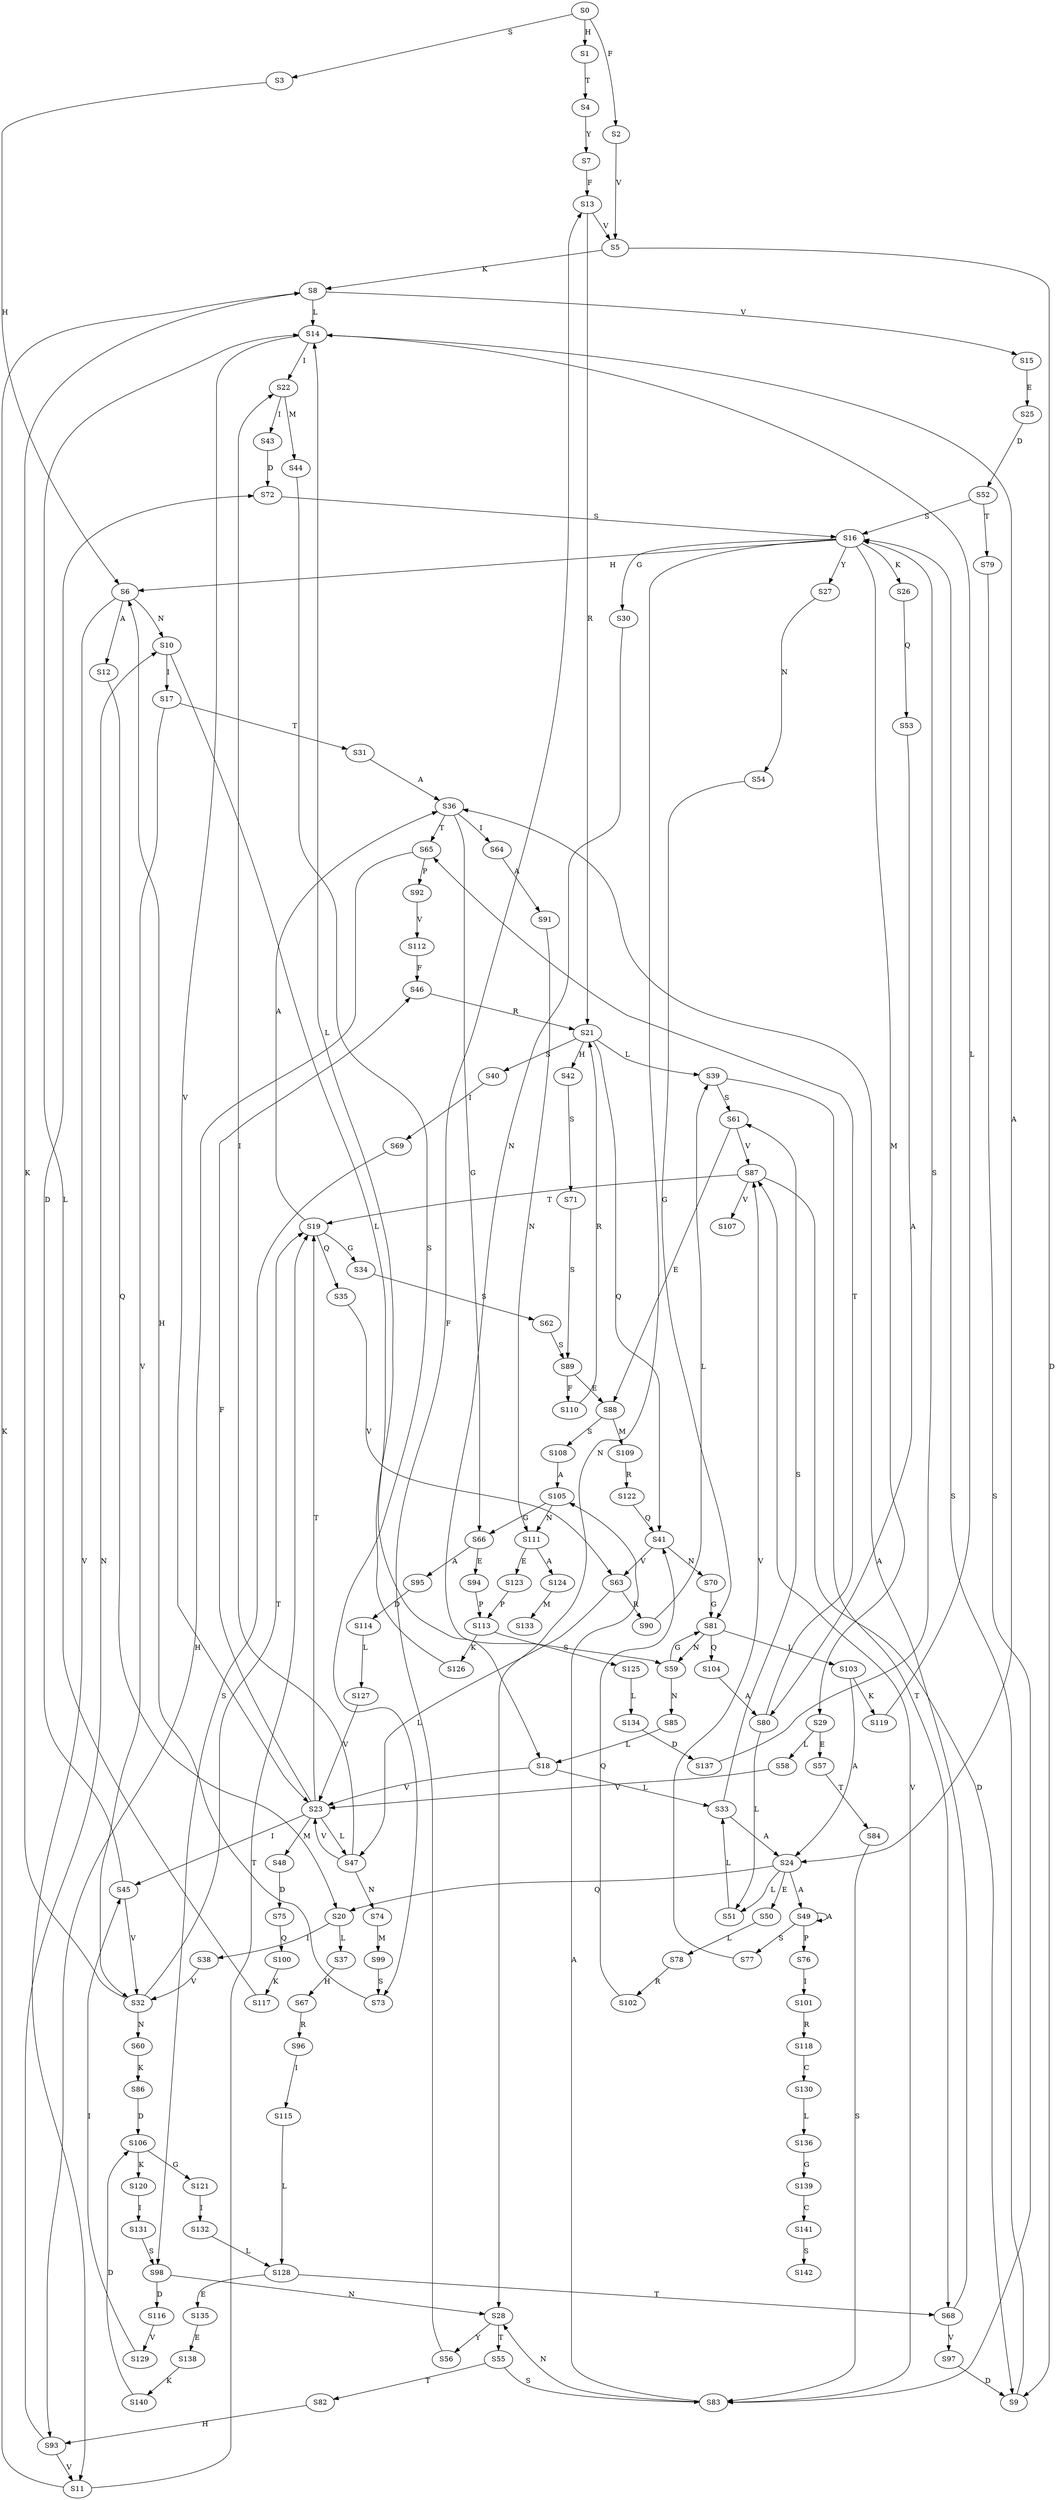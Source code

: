 strict digraph  {
	S0 -> S1 [ label = H ];
	S0 -> S2 [ label = F ];
	S0 -> S3 [ label = S ];
	S1 -> S4 [ label = T ];
	S2 -> S5 [ label = V ];
	S3 -> S6 [ label = H ];
	S4 -> S7 [ label = Y ];
	S5 -> S8 [ label = K ];
	S5 -> S9 [ label = D ];
	S6 -> S10 [ label = N ];
	S6 -> S11 [ label = V ];
	S6 -> S12 [ label = A ];
	S7 -> S13 [ label = F ];
	S8 -> S14 [ label = L ];
	S8 -> S15 [ label = V ];
	S9 -> S16 [ label = S ];
	S10 -> S17 [ label = I ];
	S10 -> S18 [ label = L ];
	S11 -> S8 [ label = K ];
	S11 -> S19 [ label = T ];
	S12 -> S20 [ label = Q ];
	S13 -> S5 [ label = V ];
	S13 -> S21 [ label = R ];
	S14 -> S22 [ label = I ];
	S14 -> S23 [ label = V ];
	S14 -> S24 [ label = A ];
	S15 -> S25 [ label = E ];
	S16 -> S26 [ label = K ];
	S16 -> S27 [ label = Y ];
	S16 -> S28 [ label = N ];
	S16 -> S29 [ label = M ];
	S16 -> S30 [ label = G ];
	S16 -> S6 [ label = H ];
	S17 -> S31 [ label = T ];
	S17 -> S32 [ label = V ];
	S18 -> S33 [ label = L ];
	S18 -> S23 [ label = V ];
	S19 -> S34 [ label = G ];
	S19 -> S35 [ label = Q ];
	S19 -> S36 [ label = A ];
	S20 -> S37 [ label = L ];
	S20 -> S38 [ label = I ];
	S21 -> S39 [ label = L ];
	S21 -> S40 [ label = S ];
	S21 -> S41 [ label = Q ];
	S21 -> S42 [ label = H ];
	S22 -> S43 [ label = I ];
	S22 -> S44 [ label = M ];
	S23 -> S45 [ label = I ];
	S23 -> S46 [ label = F ];
	S23 -> S47 [ label = L ];
	S23 -> S48 [ label = M ];
	S23 -> S19 [ label = T ];
	S24 -> S20 [ label = Q ];
	S24 -> S49 [ label = A ];
	S24 -> S50 [ label = E ];
	S24 -> S51 [ label = L ];
	S25 -> S52 [ label = D ];
	S26 -> S53 [ label = Q ];
	S27 -> S54 [ label = N ];
	S28 -> S55 [ label = T ];
	S28 -> S56 [ label = Y ];
	S29 -> S57 [ label = E ];
	S29 -> S58 [ label = L ];
	S30 -> S59 [ label = N ];
	S31 -> S36 [ label = A ];
	S32 -> S60 [ label = N ];
	S32 -> S19 [ label = T ];
	S32 -> S8 [ label = K ];
	S33 -> S24 [ label = A ];
	S33 -> S61 [ label = S ];
	S34 -> S62 [ label = S ];
	S35 -> S63 [ label = V ];
	S36 -> S64 [ label = I ];
	S36 -> S65 [ label = T ];
	S36 -> S66 [ label = G ];
	S37 -> S67 [ label = H ];
	S38 -> S32 [ label = V ];
	S39 -> S61 [ label = S ];
	S39 -> S68 [ label = T ];
	S40 -> S69 [ label = I ];
	S41 -> S70 [ label = N ];
	S41 -> S63 [ label = V ];
	S42 -> S71 [ label = S ];
	S43 -> S72 [ label = D ];
	S44 -> S73 [ label = S ];
	S45 -> S32 [ label = V ];
	S45 -> S72 [ label = D ];
	S46 -> S21 [ label = R ];
	S47 -> S23 [ label = V ];
	S47 -> S22 [ label = I ];
	S47 -> S74 [ label = N ];
	S48 -> S75 [ label = D ];
	S49 -> S76 [ label = P ];
	S49 -> S77 [ label = S ];
	S49 -> S49 [ label = A ];
	S50 -> S78 [ label = L ];
	S51 -> S33 [ label = L ];
	S52 -> S16 [ label = S ];
	S52 -> S79 [ label = T ];
	S53 -> S80 [ label = A ];
	S54 -> S81 [ label = G ];
	S55 -> S82 [ label = T ];
	S55 -> S83 [ label = S ];
	S56 -> S13 [ label = F ];
	S57 -> S84 [ label = T ];
	S58 -> S23 [ label = V ];
	S59 -> S85 [ label = N ];
	S59 -> S81 [ label = G ];
	S60 -> S86 [ label = K ];
	S61 -> S87 [ label = V ];
	S61 -> S88 [ label = E ];
	S62 -> S89 [ label = S ];
	S63 -> S47 [ label = L ];
	S63 -> S90 [ label = R ];
	S64 -> S91 [ label = A ];
	S65 -> S92 [ label = P ];
	S65 -> S93 [ label = H ];
	S66 -> S94 [ label = E ];
	S66 -> S95 [ label = A ];
	S67 -> S96 [ label = R ];
	S68 -> S36 [ label = A ];
	S68 -> S97 [ label = V ];
	S69 -> S98 [ label = S ];
	S70 -> S81 [ label = G ];
	S71 -> S89 [ label = S ];
	S72 -> S16 [ label = S ];
	S73 -> S6 [ label = H ];
	S74 -> S99 [ label = M ];
	S75 -> S100 [ label = Q ];
	S76 -> S101 [ label = I ];
	S77 -> S87 [ label = V ];
	S78 -> S102 [ label = R ];
	S79 -> S83 [ label = S ];
	S80 -> S65 [ label = T ];
	S80 -> S51 [ label = L ];
	S81 -> S59 [ label = N ];
	S81 -> S103 [ label = L ];
	S81 -> S104 [ label = Q ];
	S82 -> S93 [ label = H ];
	S83 -> S105 [ label = A ];
	S83 -> S28 [ label = N ];
	S83 -> S87 [ label = V ];
	S84 -> S83 [ label = S ];
	S85 -> S18 [ label = L ];
	S86 -> S106 [ label = D ];
	S87 -> S9 [ label = D ];
	S87 -> S107 [ label = V ];
	S87 -> S19 [ label = T ];
	S88 -> S108 [ label = S ];
	S88 -> S109 [ label = M ];
	S89 -> S110 [ label = F ];
	S89 -> S88 [ label = E ];
	S90 -> S39 [ label = L ];
	S91 -> S111 [ label = N ];
	S92 -> S112 [ label = V ];
	S93 -> S10 [ label = N ];
	S93 -> S11 [ label = V ];
	S94 -> S113 [ label = P ];
	S95 -> S114 [ label = D ];
	S96 -> S115 [ label = I ];
	S97 -> S9 [ label = D ];
	S98 -> S28 [ label = N ];
	S98 -> S116 [ label = D ];
	S99 -> S73 [ label = S ];
	S100 -> S117 [ label = K ];
	S101 -> S118 [ label = R ];
	S102 -> S41 [ label = Q ];
	S103 -> S119 [ label = K ];
	S103 -> S24 [ label = A ];
	S104 -> S80 [ label = A ];
	S105 -> S111 [ label = N ];
	S105 -> S66 [ label = G ];
	S106 -> S120 [ label = K ];
	S106 -> S121 [ label = G ];
	S108 -> S105 [ label = A ];
	S109 -> S122 [ label = R ];
	S110 -> S21 [ label = R ];
	S111 -> S123 [ label = E ];
	S111 -> S124 [ label = A ];
	S112 -> S46 [ label = F ];
	S113 -> S125 [ label = S ];
	S113 -> S126 [ label = K ];
	S114 -> S127 [ label = L ];
	S115 -> S128 [ label = L ];
	S116 -> S129 [ label = V ];
	S117 -> S14 [ label = L ];
	S118 -> S130 [ label = C ];
	S119 -> S14 [ label = L ];
	S120 -> S131 [ label = I ];
	S121 -> S132 [ label = I ];
	S122 -> S41 [ label = Q ];
	S123 -> S113 [ label = P ];
	S124 -> S133 [ label = M ];
	S125 -> S134 [ label = L ];
	S126 -> S14 [ label = L ];
	S127 -> S23 [ label = V ];
	S128 -> S68 [ label = T ];
	S128 -> S135 [ label = E ];
	S129 -> S45 [ label = I ];
	S130 -> S136 [ label = L ];
	S131 -> S98 [ label = S ];
	S132 -> S128 [ label = L ];
	S134 -> S137 [ label = D ];
	S135 -> S138 [ label = E ];
	S136 -> S139 [ label = G ];
	S137 -> S16 [ label = S ];
	S138 -> S140 [ label = K ];
	S139 -> S141 [ label = C ];
	S140 -> S106 [ label = D ];
	S141 -> S142 [ label = S ];
}
